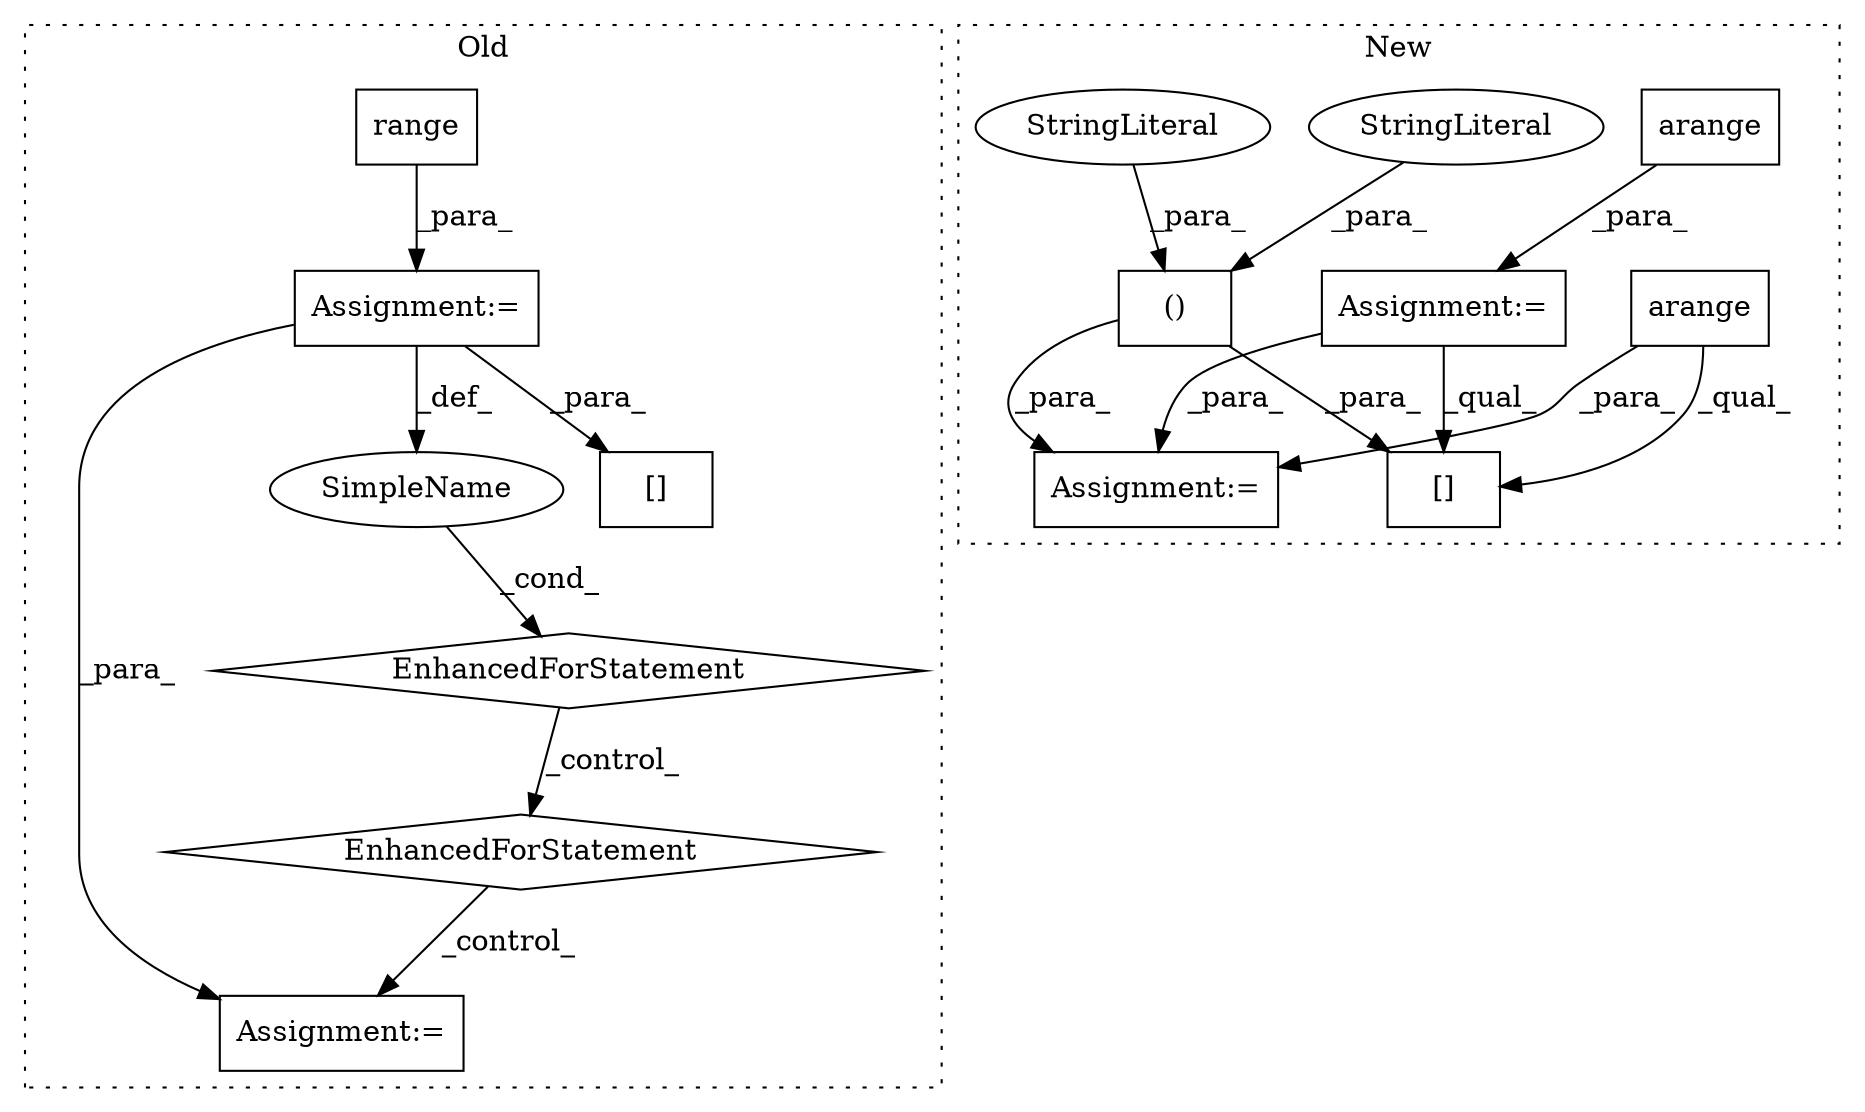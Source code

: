 digraph G {
subgraph cluster0 {
1 [label="EnhancedForStatement" a="70" s="1908,1979" l="53,2" shape="diamond"];
3 [label="Assignment:=" a="7" s="1908,1979" l="53,2" shape="box"];
5 [label="Assignment:=" a="7" s="2081" l="1" shape="box"];
7 [label="SimpleName" a="42" s="1965" l="1" shape="ellipse"];
8 [label="range" a="32" s="1969,1978" l="6,1" shape="box"];
9 [label="[]" a="2" s="2141,2182" l="12,2" shape="box"];
10 [label="EnhancedForStatement" a="70" s="1989,2068" l="57,2" shape="diamond"];
label = "Old";
style="dotted";
}
subgraph cluster1 {
2 [label="arange" a="32" s="2633,2649" l="7,1" shape="box"];
4 [label="Assignment:=" a="7" s="2853" l="1" shape="box"];
6 [label="Assignment:=" a="7" s="2697" l="1" shape="box"];
11 [label="()" a="106" s="2872" l="47" shape="box"];
12 [label="arange" a="32" s="2725,2743" l="7,1" shape="box"];
13 [label="[]" a="2" s="2864,2919" l="8,2" shape="box"];
14 [label="StringLiteral" a="45" s="2903" l="16" shape="ellipse"];
15 [label="StringLiteral" a="45" s="2872" l="18" shape="ellipse"];
label = "New";
style="dotted";
}
1 -> 10 [label="_control_"];
2 -> 13 [label="_qual_"];
2 -> 4 [label="_para_"];
3 -> 5 [label="_para_"];
3 -> 7 [label="_def_"];
3 -> 9 [label="_para_"];
6 -> 4 [label="_para_"];
6 -> 13 [label="_qual_"];
7 -> 1 [label="_cond_"];
8 -> 3 [label="_para_"];
10 -> 5 [label="_control_"];
11 -> 4 [label="_para_"];
11 -> 13 [label="_para_"];
12 -> 6 [label="_para_"];
14 -> 11 [label="_para_"];
15 -> 11 [label="_para_"];
}